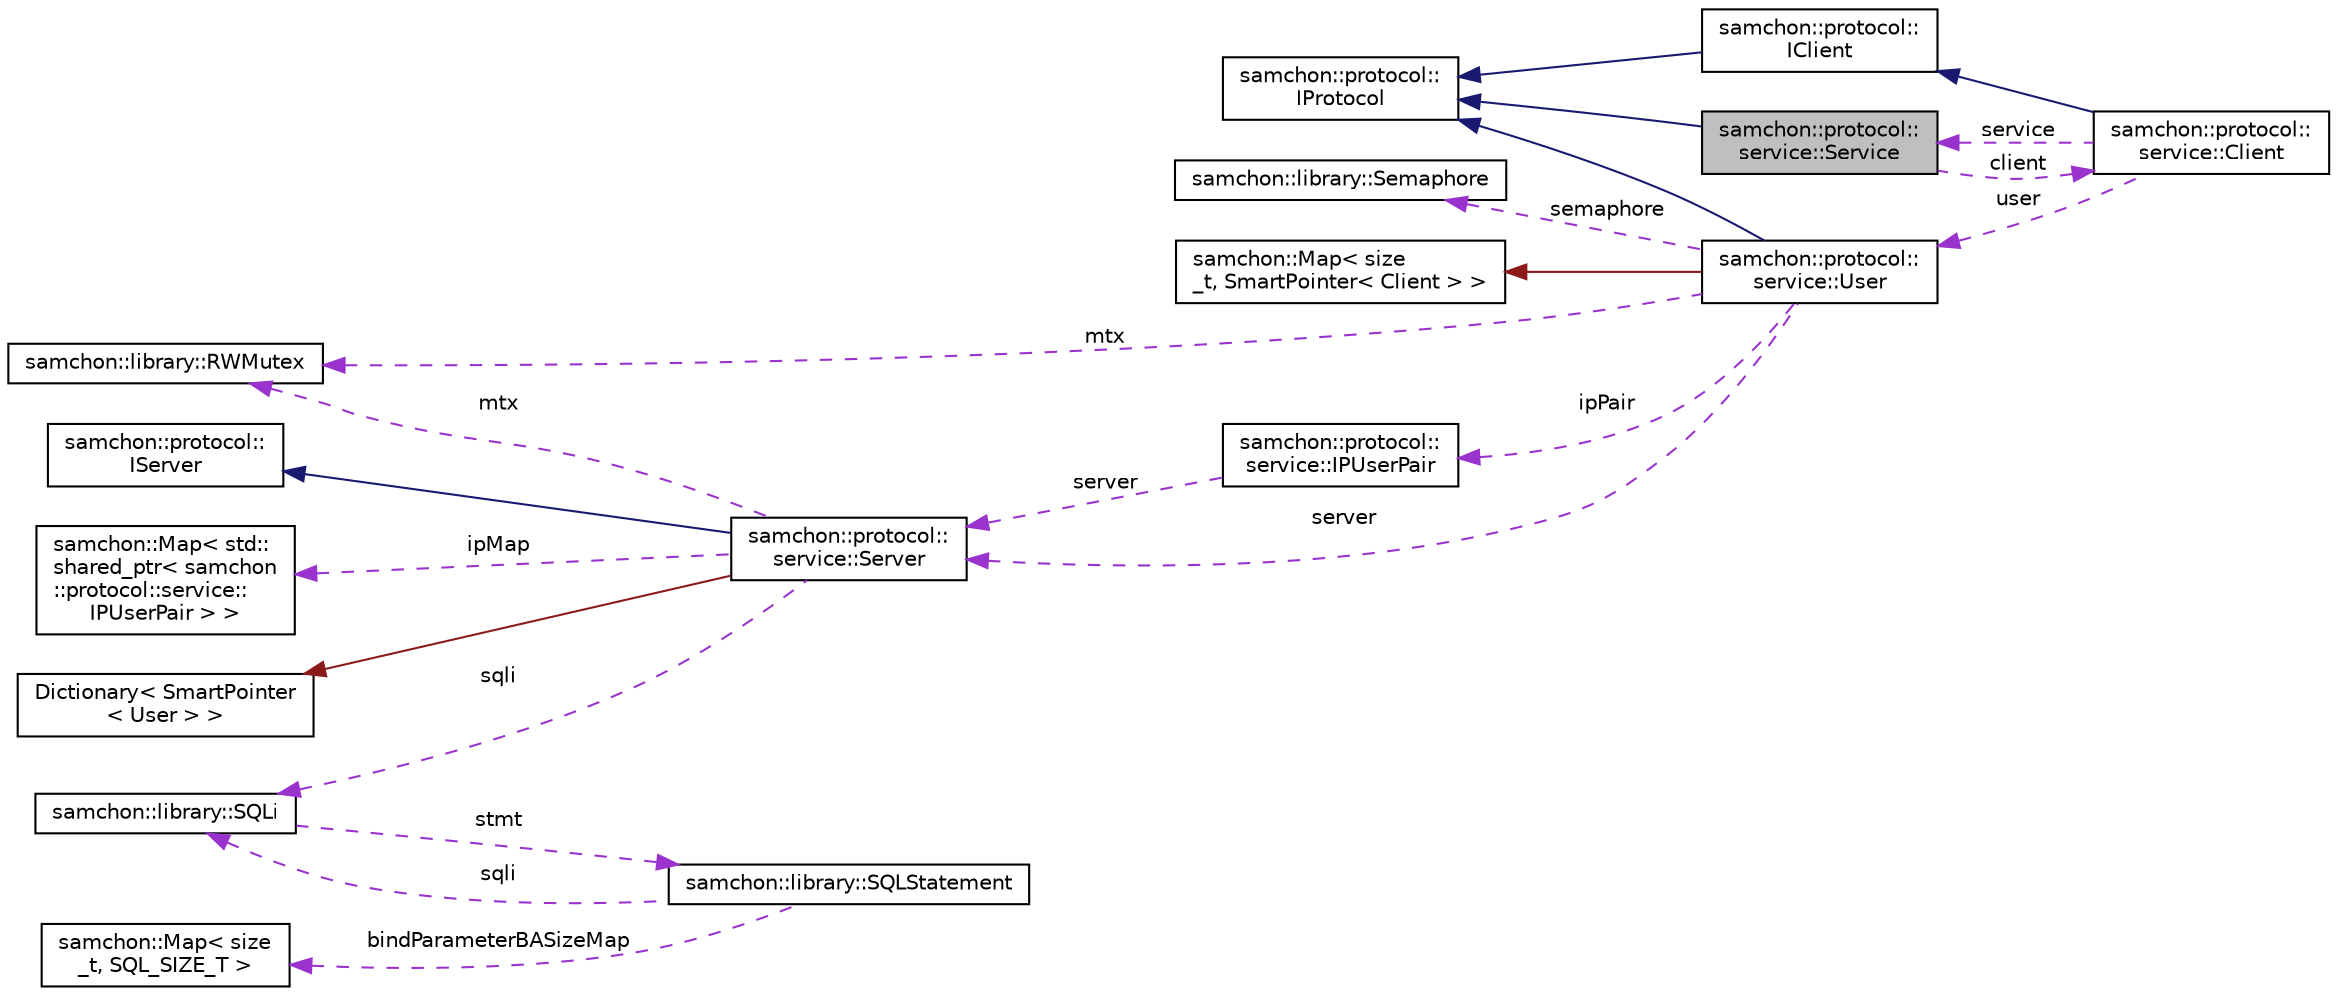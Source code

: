 digraph "samchon::protocol::service::Service"
{
  edge [fontname="Helvetica",fontsize="10",labelfontname="Helvetica",labelfontsize="10"];
  node [fontname="Helvetica",fontsize="10",shape=record];
  rankdir="LR";
  Node1 [label="samchon::protocol::\lservice::Service",height=0.2,width=0.4,color="black", fillcolor="grey75", style="filled", fontcolor="black"];
  Node2 -> Node1 [dir="back",color="midnightblue",fontsize="10",style="solid",fontname="Helvetica"];
  Node2 [label="samchon::protocol::\lIProtocol",height=0.2,width=0.4,color="black", fillcolor="white", style="filled",URL="$d4/dcf/classsamchon_1_1protocol_1_1IProtocol.html",tooltip="An interface of Invoke message chain. "];
  Node3 -> Node1 [dir="back",color="darkorchid3",fontsize="10",style="dashed",label=" client" ,fontname="Helvetica"];
  Node3 [label="samchon::protocol::\lservice::Client",height=0.2,width=0.4,color="black", fillcolor="white", style="filled",URL="$df/d31/classsamchon_1_1protocol_1_1service_1_1Client.html",tooltip="A network boundary with the client in an User. "];
  Node4 -> Node3 [dir="back",color="midnightblue",fontsize="10",style="solid",fontname="Helvetica"];
  Node4 [label="samchon::protocol::\lIClient",height=0.2,width=0.4,color="black", fillcolor="white", style="filled",URL="$d3/dc8/classsamchon_1_1protocol_1_1IClient.html",tooltip="An interface for a client. "];
  Node2 -> Node4 [dir="back",color="midnightblue",fontsize="10",style="solid",fontname="Helvetica"];
  Node1 -> Node3 [dir="back",color="darkorchid3",fontsize="10",style="dashed",label=" service" ,fontname="Helvetica"];
  Node5 -> Node3 [dir="back",color="darkorchid3",fontsize="10",style="dashed",label=" user" ,fontname="Helvetica"];
  Node5 [label="samchon::protocol::\lservice::User",height=0.2,width=0.4,color="black", fillcolor="white", style="filled",URL="$df/d87/classsamchon_1_1protocol_1_1service_1_1User.html",tooltip="User containing Client(s) with session-id. "];
  Node6 -> Node5 [dir="back",color="firebrick4",fontsize="10",style="solid",fontname="Helvetica"];
  Node6 [label="samchon::Map\< size\l_t, SmartPointer\< Client \> \>",height=0.2,width=0.4,color="black", fillcolor="white", style="filled",URL="$d1/d4e/classsamchon_1_1Map.html"];
  Node2 -> Node5 [dir="back",color="midnightblue",fontsize="10",style="solid",fontname="Helvetica"];
  Node7 -> Node5 [dir="back",color="darkorchid3",fontsize="10",style="dashed",label=" server" ,fontname="Helvetica"];
  Node7 [label="samchon::protocol::\lservice::Server",height=0.2,width=0.4,color="black", fillcolor="white", style="filled",URL="$d9/d35/classsamchon_1_1protocol_1_1service_1_1Server.html",tooltip="A server for (cloud) service. "];
  Node8 -> Node7 [dir="back",color="firebrick4",fontsize="10",style="solid",fontname="Helvetica"];
  Node8 [label="Dictionary\< SmartPointer\l\< User \> \>",height=0.2,width=0.4,color="black", fillcolor="white", style="filled",URL="$d1/d4e/classsamchon_1_1Map.html",tooltip="Customized std::map. "];
  Node9 -> Node7 [dir="back",color="midnightblue",fontsize="10",style="solid",fontname="Helvetica"];
  Node9 [label="samchon::protocol::\lIServer",height=0.2,width=0.4,color="black", fillcolor="white", style="filled",URL="$d4/de8/classsamchon_1_1protocol_1_1IServer.html",tooltip="An interface of a physical server. "];
  Node10 -> Node7 [dir="back",color="darkorchid3",fontsize="10",style="dashed",label=" mtx" ,fontname="Helvetica"];
  Node10 [label="samchon::library::RWMutex",height=0.2,width=0.4,color="black", fillcolor="white", style="filled",URL="$df/d85/classsamchon_1_1library_1_1RWMutex.html",tooltip="rw_mutex "];
  Node11 -> Node7 [dir="back",color="darkorchid3",fontsize="10",style="dashed",label=" ipMap" ,fontname="Helvetica"];
  Node11 [label="samchon::Map\< std::\lshared_ptr\< samchon\l::protocol::service::\lIPUserPair \> \>",height=0.2,width=0.4,color="black", fillcolor="white", style="filled",URL="$d1/d4e/classsamchon_1_1Map.html"];
  Node12 -> Node7 [dir="back",color="darkorchid3",fontsize="10",style="dashed",label=" sqli" ,fontname="Helvetica"];
  Node12 [label="samchon::library::SQLi",height=0.2,width=0.4,color="black", fillcolor="white", style="filled",URL="$d9/d2f/classsamchon_1_1library_1_1SQLi.html",tooltip="A SQL interface; DBMS connector. "];
  Node13 -> Node12 [dir="back",color="darkorchid3",fontsize="10",style="dashed",label=" stmt" ,fontname="Helvetica"];
  Node13 [label="samchon::library::SQLStatement",height=0.2,width=0.4,color="black", fillcolor="white", style="filled",URL="$de/def/classsamchon_1_1library_1_1SQLStatement.html",tooltip="A sql statement. "];
  Node14 -> Node13 [dir="back",color="darkorchid3",fontsize="10",style="dashed",label=" bindParameterBASizeMap" ,fontname="Helvetica"];
  Node14 [label="samchon::Map\< size\l_t, SQL_SIZE_T \>",height=0.2,width=0.4,color="black", fillcolor="white", style="filled",URL="$d1/d4e/classsamchon_1_1Map.html"];
  Node12 -> Node13 [dir="back",color="darkorchid3",fontsize="10",style="dashed",label=" sqli" ,fontname="Helvetica"];
  Node15 -> Node5 [dir="back",color="darkorchid3",fontsize="10",style="dashed",label=" ipPair" ,fontname="Helvetica"];
  Node15 [label="samchon::protocol::\lservice::IPUserPair",height=0.2,width=0.4,color="black", fillcolor="white", style="filled",URL="$df/dc6/classsamchon_1_1protocol_1_1service_1_1IPUserPair.html",tooltip="Relationship between IP address and User for issuing session. "];
  Node7 -> Node15 [dir="back",color="darkorchid3",fontsize="10",style="dashed",label=" server" ,fontname="Helvetica"];
  Node16 -> Node5 [dir="back",color="darkorchid3",fontsize="10",style="dashed",label=" semaphore" ,fontname="Helvetica"];
  Node16 [label="samchon::library::Semaphore",height=0.2,width=0.4,color="black", fillcolor="white", style="filled",URL="$d9/d88/classsamchon_1_1library_1_1Semaphore.html",tooltip="A semaphore. "];
  Node10 -> Node5 [dir="back",color="darkorchid3",fontsize="10",style="dashed",label=" mtx" ,fontname="Helvetica"];
}
